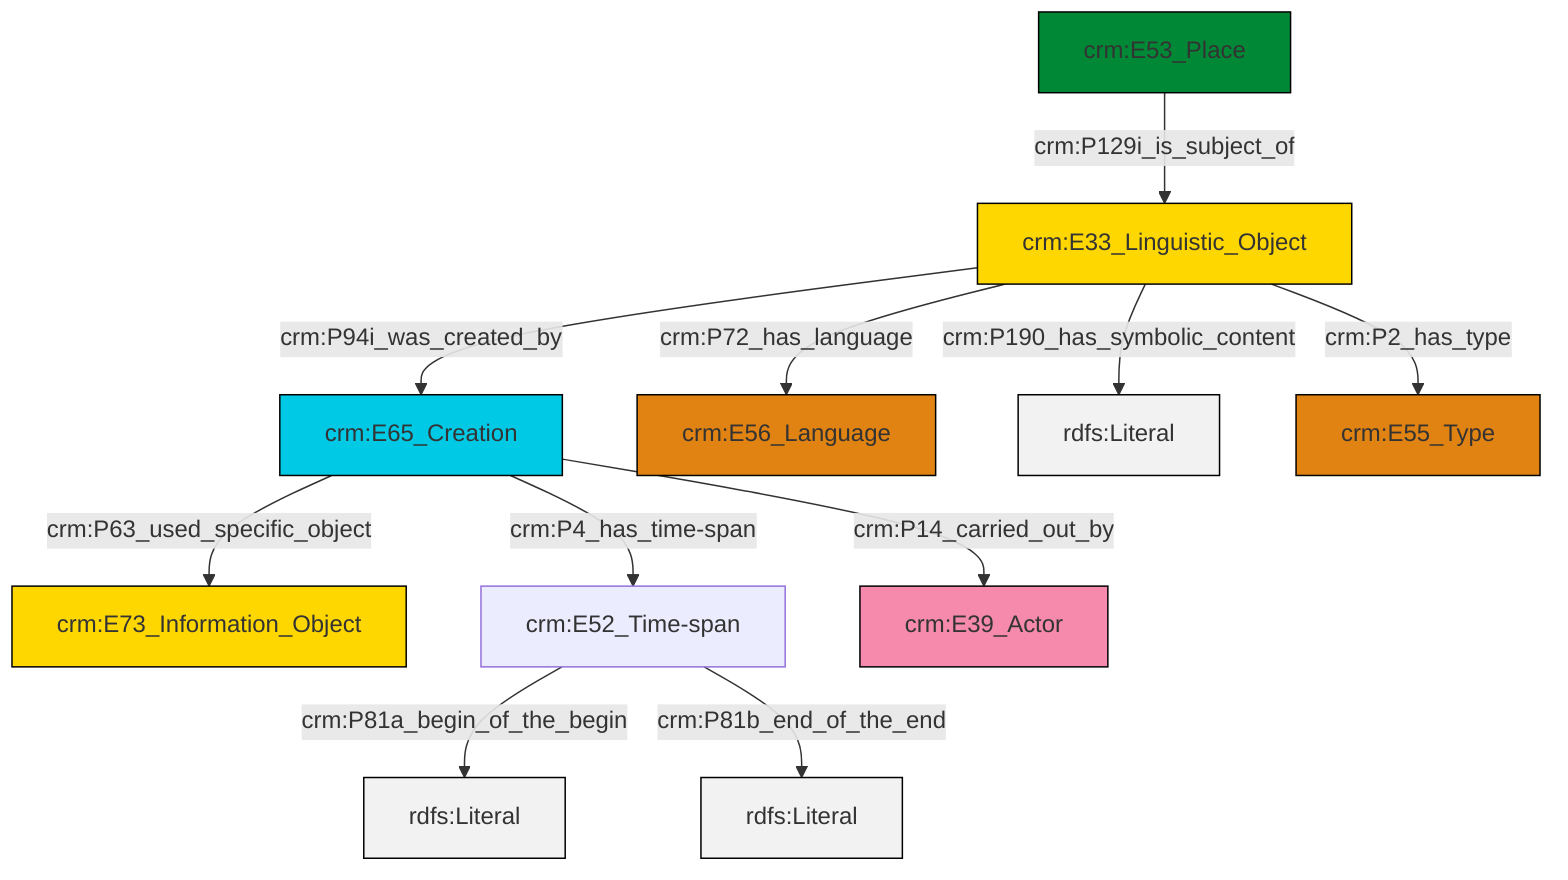 graph TD
classDef Literal fill:#f2f2f2,stroke:#000000;
classDef CRM_Entity fill:#FFFFFF,stroke:#000000;
classDef Temporal_Entity fill:#00C9E6, stroke:#000000;
classDef Type fill:#E18312, stroke:#000000;
classDef Time-Span fill:#2C9C91, stroke:#000000;
classDef Appellation fill:#FFEB7F, stroke:#000000;
classDef Place fill:#008836, stroke:#000000;
classDef Persistent_Item fill:#B266B2, stroke:#000000;
classDef Conceptual_Object fill:#FFD700, stroke:#000000;
classDef Physical_Thing fill:#D2B48C, stroke:#000000;
classDef Actor fill:#f58aad, stroke:#000000;
classDef PC_Classes fill:#4ce600, stroke:#000000;
classDef Multi fill:#cccccc,stroke:#000000;

0["crm:E33_Linguistic_Object"]:::Conceptual_Object -->|crm:P94i_was_created_by| 1["crm:E65_Creation"]:::Temporal_Entity
0["crm:E33_Linguistic_Object"]:::Conceptual_Object -->|crm:P72_has_language| 2["crm:E56_Language"]:::Type
0["crm:E33_Linguistic_Object"]:::Conceptual_Object -->|crm:P190_has_symbolic_content| 4[rdfs:Literal]:::Literal
8["crm:E52_Time-span"]:::Default -->|crm:P81a_begin_of_the_begin| 9[rdfs:Literal]:::Literal
1["crm:E65_Creation"]:::Temporal_Entity -->|crm:P4_has_time-span| 8["crm:E52_Time-span"]:::Default
0["crm:E33_Linguistic_Object"]:::Conceptual_Object -->|crm:P2_has_type| 10["crm:E55_Type"]:::Type
14["crm:E53_Place"]:::Place -->|crm:P129i_is_subject_of| 0["crm:E33_Linguistic_Object"]:::Conceptual_Object
8["crm:E52_Time-span"]:::Default -->|crm:P81b_end_of_the_end| 16[rdfs:Literal]:::Literal
1["crm:E65_Creation"]:::Temporal_Entity -->|crm:P14_carried_out_by| 11["crm:E39_Actor"]:::Actor
1["crm:E65_Creation"]:::Temporal_Entity -->|crm:P63_used_specific_object| 6["crm:E73_Information_Object"]:::Conceptual_Object